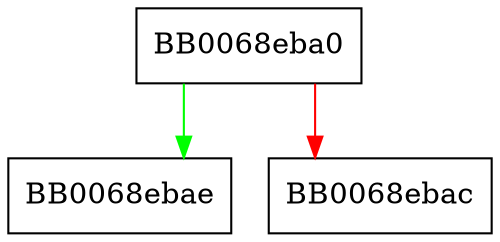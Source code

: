 digraph ossl_prov_bio_puts {
  node [shape="box"];
  graph [splines=ortho];
  BB0068eba0 -> BB0068ebae [color="green"];
  BB0068eba0 -> BB0068ebac [color="red"];
}